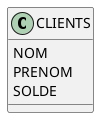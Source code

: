 '-----------------------------------
' UML concepts illustrated
' JMB 2016
'-----------------------------------
@startuml
'-----------------------------------

class CLIENTS {
	NOM
	PRENOM
	SOLDE
}

'-----------------------------------
@enduml
'-----------------------------------